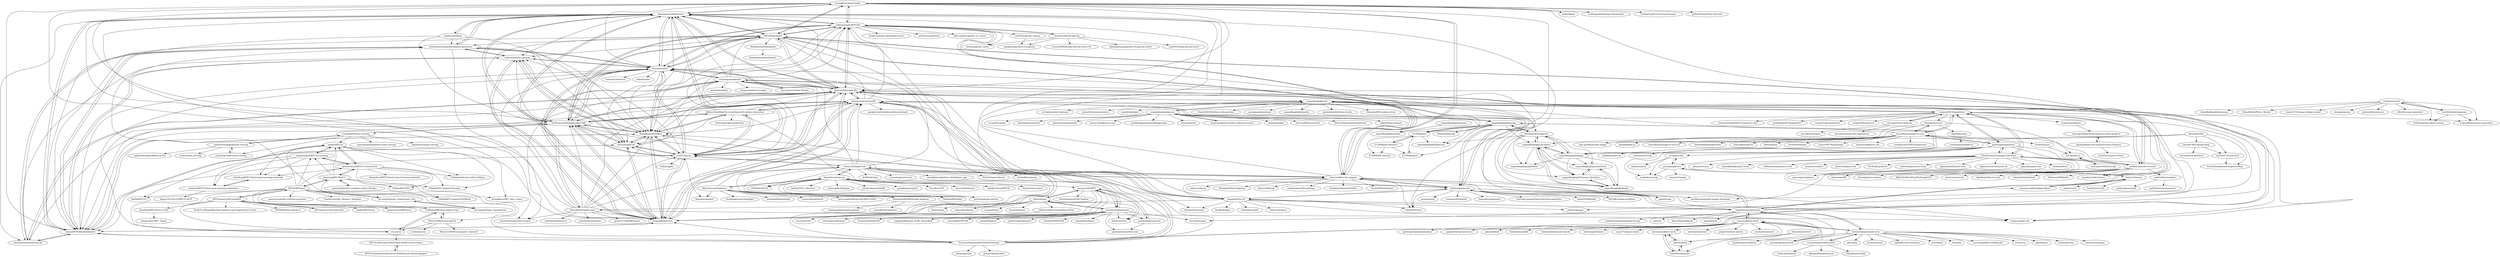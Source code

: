 digraph G {
"YoongiKim/AutoCrawler" -> "Squarespace/datasheets"
"YoongiKim/AutoCrawler" -> "mikeyy/nonoCAPTCHA"
"YoongiKim/AutoCrawler" -> "M4cs/BabySploit"
"YoongiKim/AutoCrawler" -> "hardikvasa/google-images-download" ["e"=1]
"YoongiKim/AutoCrawler" -> "avidLearnerInProgress/pyCAIR"
"YoongiKim/AutoCrawler" -> "Erotemic/ubelt"
"YoongiKim/AutoCrawler" -> "kakao/khaiii" ["e"=1]
"YoongiKim/AutoCrawler" -> "Greenwolf/social_mapper"
"YoongiKim/AutoCrawler" -> "mraza007/videodownloader"
"YoongiKim/AutoCrawler" -> "RameshAditya/asciify"
"YoongiKim/AutoCrawler" -> "sczhengyabin/Image-Downloader" ["e"=1]
"YoongiKim/AutoCrawler" -> "GunhoChoi/PyTorch-FastCampus" ["e"=1]
"YoongiKim/AutoCrawler" -> "thoppe/pixelhouse"
"YoongiKim/AutoCrawler" -> "golbin/TensorFlow-Tutorials" ["e"=1]
"YoongiKim/AutoCrawler" -> "s0md3v/Photon" ["e"=1]
"sepandhaghighi/art" -> "RameshAditya/asciify"
"sepandhaghighi/art" -> "sepandhaghighi/pycm"
"sepandhaghighi/art" -> "peterbrittain/asciimatics" ["e"=1]
"sepandhaghighi/art" -> "sepandhaghighi/pyrgg"
"sepandhaghighi/art" -> "pwaller/pyfiglet" ["e"=1]
"sepandhaghighi/art" -> "uvipen/ASCII-generator"
"sepandhaghighi/art" -> "Noah1001000/clean-code-persian" ["e"=1]
"sepandhaghighi/art" -> "joelibaceta/video-to-ascii"
"sepandhaghighi/art" -> "parsampsh/pashmak"
"sepandhaghighi/art" -> "Moduland/Orangetool"
"sepandhaghighi/art" -> "sepandhaghighi/samila" ["e"=1]
"sepandhaghighi/art" -> "ECSIM/opem"
"sepandhaghighi/art" -> "ghodsizadeh/tehran-stocks" ["e"=1]
"sepandhaghighi/art" -> "Hameds/APIs-made-in-Iran" ["e"=1]
"sepandhaghighi/art" -> "mr-hashemi/mr-hashemi" ["e"=1]
"RameshAditya/asciify" -> "M4cs/BabySploit"
"RameshAditya/asciify" -> "sepandhaghighi/art"
"RameshAditya/asciify" -> "thoppe/pixelhouse"
"RameshAditya/asciify" -> "Erotemic/ubelt"
"RameshAditya/asciify" -> "sdushantha/soundcloud-dl"
"RameshAditya/asciify" -> "Squarespace/datasheets"
"RameshAditya/asciify" -> "avidLearnerInProgress/pyCAIR"
"RameshAditya/asciify" -> "mraza007/videodownloader"
"RameshAditya/asciify" -> "ryu577/pyray"
"RameshAditya/asciify" -> "tvytlx/render-py"
"RameshAditya/asciify" -> "shobrook/rebound"
"RameshAditya/asciify" -> "dizballanze/m00dbot"
"RameshAditya/asciify" -> "mikeyy/nonoCAPTCHA"
"RameshAditya/asciify" -> "sunainapai/makesite"
"RameshAditya/asciify" -> "danmacnish/cartoonify"
"xiabee/BIT-CS" -> "songshangru/BIT-CS-Learning"
"xiabee/BIT-CS" -> "spencerwooo/BITCS-Coursework"
"xiabee/BIT-CS" -> "I-Rinka/BIT-Compile-Principle"
"xiabee/BIT-CS" -> "tulerfeng/BITCS-final-exam-learning-materials"
"xiabee/BIT-CS" -> "zedarbit/BITCS-final-exam-learning-materials-1"
"xiabee/BIT-CS" -> "YoungKlaus/BIT_Auto_Leave"
"xiabee/BIT-CS" -> "I-Rinka/build-cpu-within-20days"
"sepandhaghighi/pycm" -> "sepandhaghighi/art"
"sepandhaghighi/pycm" -> "sepandhaghighi/pyrgg"
"sepandhaghighi/pycm" -> "wcipriano/pretty-print-confusion-matrix"
"sepandhaghighi/pycm" -> "alegonz/baikal" ["e"=1]
"sepandhaghighi/pycm" -> "microsoft/tensorwatch" ["e"=1]
"sepandhaghighi/pycm" -> "DistrictDataLabs/yellowbrick" ["e"=1]
"sepandhaghighi/pycm" -> "iskandr/fancyimpute" ["e"=1]
"sepandhaghighi/pycm" -> "sicara/tf-explain" ["e"=1]
"sepandhaghighi/pycm" -> "lmcinnes/umap" ["e"=1]
"sepandhaghighi/pycm" -> "albu/albumentations" ["e"=1]
"sepandhaghighi/pycm" -> "ECSIM/opem"
"sepandhaghighi/pycm" -> "plasticityai/magnitude" ["e"=1]
"sepandhaghighi/pycm" -> "keras-team/keras-tuner" ["e"=1]
"sepandhaghighi/pycm" -> "sparklingpandas/sparklingpandas" ["e"=1]
"sepandhaghighi/pycm" -> "dnouri/skorch" ["e"=1]
"itdxer/neupy" -> "sevamoo/SOMPY"
"itdxer/neupy" -> "zomux/deepy"
"itdxer/neupy" -> "dnouri/nolearn" ["e"=1]
"itdxer/neupy" -> "JustGlowing/minisom"
"itdxer/neupy" -> "AdrienGuille/GrowingNeuralGas"
"itdxer/neupy" -> "felixriese/susi"
"itdxer/neupy" -> "dmlc/minpy" ["e"=1]
"itdxer/neupy" -> "mila-udem/blocks" ["e"=1]
"M4cs/BabySploit" -> "Erotemic/ubelt"
"M4cs/BabySploit" -> "Greenwolf/social_mapper"
"M4cs/BabySploit" -> "RameshAditya/asciify"
"M4cs/BabySploit" -> "mraza007/videodownloader"
"M4cs/BabySploit" -> "avidLearnerInProgress/pyCAIR"
"M4cs/BabySploit" -> "Squarespace/datasheets"
"M4cs/BabySploit" -> "thoppe/pixelhouse"
"M4cs/BabySploit" -> "DarkSpiritz/DarkSpiritz"
"M4cs/BabySploit" -> "mikeyy/nonoCAPTCHA"
"M4cs/BabySploit" -> "jofpin/trape" ["e"=1]
"M4cs/BabySploit" -> "YoongiKim/AutoCrawler"
"M4cs/BabySploit" -> "cuducos/twitter-cleanup"
"M4cs/BabySploit" -> "YouTubeDownload/YouTubeDownload"
"M4cs/BabySploit" -> "dizballanze/m00dbot"
"M4cs/BabySploit" -> "mileshenrichs/spotify-playlist-generator"
"shobrook/rebound" -> "s0md3v/Photon" ["e"=1]
"shobrook/rebound" -> "hardikvasa/google-images-download" ["e"=1]
"shobrook/rebound" -> "snipsco/snips-nlu" ["e"=1]
"shobrook/rebound" -> "xonsh/xonsh" ["e"=1]
"shobrook/rebound" -> "RameshAditya/asciify"
"shobrook/rebound" -> "danmacnish/cartoonify"
"shobrook/rebound" -> "Greenwolf/social_mapper"
"shobrook/rebound" -> "cosmicpython/book" ["e"=1]
"shobrook/rebound" -> "jofpin/trape" ["e"=1]
"shobrook/rebound" -> "hannob/snallygaster" ["e"=1]
"shobrook/rebound" -> "cosme12/SimpleCoin"
"shobrook/rebound" -> "learning-zone/python-interview-questions" ["e"=1]
"shobrook/rebound" -> "google/gif-for-cli"
"shobrook/rebound" -> "s0md3v/XSStrike" ["e"=1]
"shobrook/rebound" -> "MTrajK/coding-problems" ["e"=1]
"akshaybhatia10/ComputerVision-Projects" -> "anuragreddygv323/computer-vision-projects"
"akshaybhatia10/ComputerVision-Projects" -> "rssr25/Computer-Vision"
"mikeyy/nonoCAPTCHA" -> "avidLearnerInProgress/pyCAIR"
"mikeyy/nonoCAPTCHA" -> "theriley106/outCaptcha"
"mikeyy/nonoCAPTCHA" -> "NoahCardoza/CaptchaHarvester" ["e"=1]
"mikeyy/nonoCAPTCHA" -> "thoppe/pixelhouse"
"mikeyy/nonoCAPTCHA" -> "Squarespace/datasheets"
"mikeyy/nonoCAPTCHA" -> "M4cs/BabySploit"
"mikeyy/nonoCAPTCHA" -> "ecthros/uncaptcha2" ["e"=1]
"mikeyy/nonoCAPTCHA" -> "Erotemic/ubelt"
"mikeyy/nonoCAPTCHA" -> "lorien/captcha_solver" ["e"=1]
"mikeyy/nonoCAPTCHA" -> "YoongiKim/AutoCrawler"
"mikeyy/nonoCAPTCHA" -> "teal33t/captcha_bypass"
"mikeyy/nonoCAPTCHA" -> "Greenwolf/social_mapper"
"mikeyy/nonoCAPTCHA" -> "RameshAditya/asciify"
"mikeyy/nonoCAPTCHA" -> "dizballanze/m00dbot"
"mikeyy/nonoCAPTCHA" -> "ohyicong/recaptcha_v2_solver"
"joelibaceta/video-to-ascii" -> "uvipen/ASCII-generator"
"joelibaceta/video-to-ascii" -> "ryan4yin/video2chars"
"joelibaceta/video-to-ascii" -> "sepandhaghighi/art"
"joelibaceta/video-to-ascii" -> "TheZoraiz/ascii-image-converter"
"joelibaceta/video-to-ascii" -> "sdushantha/sherlock" ["e"=1]
"joelibaceta/video-to-ascii" -> "qxf2/wtfiswronghere"
"joelibaceta/video-to-ascii" -> "Mckinsey666/bullet" ["e"=1]
"joelibaceta/video-to-ascii" -> "IonicaBizau/image-to-ascii"
"joelibaceta/video-to-ascii" -> "qeesung/asciiplayer"
"joelibaceta/video-to-ascii" -> "dylanaraps/fff" ["e"=1]
"joelibaceta/video-to-ascii" -> "santinic/pampy" ["e"=1]
"joelibaceta/video-to-ascii" -> "idevelop/ascii-camera" ["e"=1]
"joelibaceta/video-to-ascii" -> "MikeTheWatchGuy/PySimpleGUI" ["e"=1]
"joelibaceta/video-to-ascii" -> "derricw/asciisciit"
"joelibaceta/video-to-ascii" -> "AkaiRep/video-to-ascii"
"o1egl/govatar" -> "aofei/cameron"
"o1egl/govatar" -> "pravj/geopattern"
"o1egl/govatar" -> "noelyahan/mergi"
"BIT-thesis/LaTeX-template" -> "BIT-thesis/LaTeX-materials"
"BIT-thesis/LaTeX-template" -> "qiuzhu/BITthesis"
"BIT-thesis/LaTeX-template" -> "jiandahao/BIT-thesis-LaTex"
"BIT-thesis/LaTeX-template" -> "BITNP/BIThesis"
"BIT-thesis/LaTeX-template" -> "coffeehat/BIT-srun-login-script"
"BIT-thesis/LaTeX-template" -> "vouv/srun"
"BIT-thesis/LaTeX-template" -> "spencerwooo/BIThesis"
"BIT-thesis/LaTeX-template" -> "Dr-Kevin-Zhang/Big-Data-Analysis-and-Application-Course"
"BIT-thesis/LaTeX-template" -> "BITDM/bitdm.github.io"
"uvipen/ASCII-generator" -> "joelibaceta/video-to-ascii"
"uvipen/ASCII-generator" -> "micodeyt/ascii-webcam"
"uvipen/ASCII-generator" -> "qeesung/image2ascii"
"uvipen/ASCII-generator" -> "IonicaBizau/image-to-ascii"
"uvipen/ASCII-generator" -> "RameshAditya/asciify"
"uvipen/ASCII-generator" -> "uvipen/SSD-pytorch"
"uvipen/ASCII-generator" -> "sepandhaghighi/art"
"uvipen/ASCII-generator" -> "uvipen/Photomosaic-generator"
"uvipen/ASCII-generator" -> "hermanTenuki/ASCII-Generator.site"
"uvipen/ASCII-generator" -> "uvipen/QuickDraw"
"uvipen/ASCII-generator" -> "prabhakar267/image2text"
"uvipen/ASCII-generator" -> "ryan4yin/video2chars"
"uvipen/ASCII-generator" -> "uvipen/Lego-generator"
"uvipen/ASCII-generator" -> "khrome/ascii-art"
"uvipen/ASCII-generator" -> "TheZoraiz/ascii-image-converter"
"IonicaBizau/image-to-ascii" -> "khrome/ascii-art"
"IonicaBizau/image-to-ascii" -> "EnotionZ/jscii"
"IonicaBizau/image-to-ascii" -> "IonicaBizau/image-to-ascii-cli"
"IonicaBizau/image-to-ascii" -> "uvipen/ASCII-generator"
"IonicaBizau/image-to-ascii" -> "ajay-gandhi/asciify-image"
"IonicaBizau/image-to-ascii" -> "dominikwilkowski/cfonts" ["e"=1]
"IonicaBizau/image-to-ascii" -> "qeesung/image2ascii"
"IonicaBizau/image-to-ascii" -> "IonicaBizau/gif-cli"
"IonicaBizau/image-to-ascii" -> "hit9/img2txt" ["e"=1]
"IonicaBizau/image-to-ascii" -> "OsciiArt/DeepAA" ["e"=1]
"IonicaBizau/image-to-ascii" -> "patorjk/figlet.js" ["e"=1]
"IonicaBizau/image-to-ascii" -> "xinyu198736/js2image" ["e"=1]
"IonicaBizau/image-to-ascii" -> "jontonsoup4/ascii_art" ["e"=1]
"IonicaBizau/image-to-ascii" -> "sepandhaghighi/art"
"IonicaBizau/image-to-ascii" -> "vietnguyen91/ASCII-generator" ["e"=1]
"khrome/ascii-art" -> "mir3z/aalib.js"
"khrome/ascii-art" -> "patorjk/figlet.js" ["e"=1]
"khrome/ascii-art" -> "IonicaBizau/image-to-ascii"
"khrome/ascii-art" -> "Marak/asciimo"
"khrome/ascii-art" -> "ajay-gandhi/asciify-image"
"google/gif-for-cli" -> "haskellcamargo/sclack"
"google/gif-for-cli" -> "shobrook/rebound"
"google/gif-for-cli" -> "danmacnish/cartoonify"
"google/gif-for-cli" -> "RameshAditya/asciify"
"google/gif-for-cli" -> "Squarespace/datasheets"
"google/gif-for-cli" -> "senorprogrammer/wtf" ["e"=1]
"google/gif-for-cli" -> "vibora-io/vibora" ["e"=1]
"google/gif-for-cli" -> "Erotemic/ubelt"
"google/gif-for-cli" -> "nbedos/termtosvg" ["e"=1]
"google/gif-for-cli" -> "Netflix/pollyjs" ["e"=1]
"google/gif-for-cli" -> "Greenwolf/social_mapper"
"google/gif-for-cli" -> "santinic/pampy" ["e"=1]
"google/gif-for-cli" -> "BasioMeusPuga/Lector"
"google/gif-for-cli" -> "atlanhq/camelot" ["e"=1]
"google/gif-for-cli" -> "s0md3v/Photon" ["e"=1]
"erroneousboat/slack-term" -> "haskellcamargo/sclack"
"erroneousboat/slack-term" -> "wee-slack/wee-slack"
"erroneousboat/slack-term" -> "evanyeung/terminal-slack"
"erroneousboat/slack-term" -> "senorprogrammer/wtf" ["e"=1]
"erroneousboat/slack-term" -> "rgburke/grv" ["e"=1]
"erroneousboat/slack-term" -> "jwilm/alacritty" ["e"=1]
"erroneousboat/slack-term" -> "tomnomnom/gron" ["e"=1]
"erroneousboat/slack-term" -> "akavel/up" ["e"=1]
"erroneousboat/slack-term" -> "asciimoo/wuzz" ["e"=1]
"erroneousboat/slack-term" -> "cknadler/vim-anywhere" ["e"=1]
"erroneousboat/slack-term" -> "koekeishiya/chunkwm" ["e"=1]
"erroneousboat/slack-term" -> "wtfutil/wtf" ["e"=1]
"erroneousboat/slack-term" -> "w0rp/ale" ["e"=1]
"erroneousboat/slack-term" -> "enocom/gopher-reading-list" ["e"=1]
"erroneousboat/slack-term" -> "rivo/tview" ["e"=1]
"rianhunter/dbxfs" -> "Squarespace/datasheets"
"rianhunter/dbxfs" -> "mraza007/videodownloader"
"rianhunter/dbxfs" -> "dizballanze/m00dbot"
"rianhunter/dbxfs" -> "avidLearnerInProgress/pyCAIR"
"rianhunter/dbxfs" -> "mileshenrichs/spotify-playlist-generator"
"Greenwolf/social_mapper" -> "jofpin/trape" ["e"=1]
"Greenwolf/social_mapper" -> "M4cs/BabySploit"
"Greenwolf/social_mapper" -> "s0md3v/Photon" ["e"=1]
"Greenwolf/social_mapper" -> "iojw/socialscan" ["e"=1]
"Greenwolf/social_mapper" -> "ThoughtfulDev/EagleEye" ["e"=1]
"Greenwolf/social_mapper" -> "khast3x/h8mail" ["e"=1]
"Greenwolf/social_mapper" -> "mikeyy/nonoCAPTCHA"
"Greenwolf/social_mapper" -> "dizballanze/m00dbot"
"Greenwolf/social_mapper" -> "sundowndev/PhoneInfoga" ["e"=1]
"Greenwolf/social_mapper" -> "snipsco/snips-nlu" ["e"=1]
"Greenwolf/social_mapper" -> "shobrook/rebound"
"Greenwolf/social_mapper" -> "Squarespace/datasheets"
"Greenwolf/social_mapper" -> "thewhiteh4t/pwnedOrNot" ["e"=1]
"Greenwolf/social_mapper" -> "Ekultek/WhatBreach" ["e"=1]
"Greenwolf/social_mapper" -> "YoongiKim/AutoCrawler"
"PetengDedet/WhatsApp-Analyzer" -> "mowolf/ChatAnalyzer"
"PetengDedet/WhatsApp-Analyzer" -> "empicano/whatsapp-analyzer"
"Erotemic/ubelt" -> "Erotemic/xdoctest"
"Erotemic/ubelt" -> "Squarespace/datasheets"
"Erotemic/ubelt" -> "M4cs/BabySploit"
"Erotemic/ubelt" -> "mileshenrichs/spotify-playlist-generator"
"Erotemic/ubelt" -> "cuducos/twitter-cleanup"
"Erotemic/ubelt" -> "avidLearnerInProgress/pyCAIR"
"Erotemic/ubelt" -> "mraza007/videodownloader"
"Erotemic/ubelt" -> "thoppe/pixelhouse"
"Erotemic/ubelt" -> "RameshAditya/asciify"
"Erotemic/ubelt" -> "dizballanze/m00dbot"
"Erotemic/ubelt" -> "tvytlx/render-py"
"Erotemic/ubelt" -> "mikeyy/nonoCAPTCHA"
"Erotemic/ubelt" -> "linkedin/shiv" ["e"=1]
"Erotemic/ubelt" -> "ryu577/pyray"
"Erotemic/ubelt" -> "sunainapai/makesite"
"TheZoraiz/ascii-image-converter" -> "qeesung/image2ascii"
"TheZoraiz/ascii-image-converter" -> "ayamir/nvimdots" ["e"=1]
"TheZoraiz/ascii-image-converter" -> "joelibaceta/video-to-ascii"
"TheZoraiz/ascii-image-converter" -> "goolord/alpha-nvim" ["e"=1]
"TheZoraiz/ascii-image-converter" -> "Dr-Noob/cpufetch" ["e"=1]
"TheZoraiz/ascii-image-converter" -> "andweeb/presence.nvim" ["e"=1]
"TheZoraiz/ascii-image-converter" -> "ryan4yin/video2chars"
"TheZoraiz/ascii-image-converter" -> "uvipen/ASCII-generator"
"TheZoraiz/ascii-image-converter" -> "glepnir/dashboard-nvim" ["e"=1]
"TheZoraiz/ascii-image-converter" -> "glepnir/nvim-lua-guide-zh" ["e"=1]
"TheZoraiz/ascii-image-converter" -> "gbprod/yanky.nvim" ["e"=1]
"TheZoraiz/ascii-image-converter" -> "o2sh/onefetch" ["e"=1]
"TheZoraiz/ascii-image-converter" -> "zblurx/certsync" ["e"=1]
"TheZoraiz/ascii-image-converter" -> "ahmedkhalf/project.nvim" ["e"=1]
"TheZoraiz/ascii-image-converter" -> "williamboman/mason.nvim" ["e"=1]
"YouTubeDownload/YouTubeDownload" -> "mraza007/videodownloader"
"YouTubeDownload/YouTubeDownload" -> "get-pytube/pytube3"
"YouTubeDownload/YouTubeDownload" -> "nficano/pytube" ["e"=1]
"YouTubeDownload/YouTubeDownload" -> "M4cs/BabySploit"
"YouTubeDownload/YouTubeDownload" -> "dizballanze/m00dbot"
"YouTubeDownload/YouTubeDownload" -> "mileshenrichs/spotify-playlist-generator"
"YouTubeDownload/YouTubeDownload" -> "Erotemic/ubelt"
"YouTubeDownload/YouTubeDownload" -> "tvytlx/render-py"
"YouTubeDownload/YouTubeDownload" -> "RameshAditya/asciify"
"YouTubeDownload/YouTubeDownload" -> "Squarespace/datasheets"
"YouTubeDownload/YouTubeDownload" -> "thoppe/pixelhouse"
"YouTubeDownload/YouTubeDownload" -> "avidLearnerInProgress/pyCAIR"
"cuducos/twitter-cleanup" -> "mraza007/videodownloader"
"cuducos/twitter-cleanup" -> "dizballanze/m00dbot"
"cuducos/twitter-cleanup" -> "thoppe/pixelhouse"
"cuducos/twitter-cleanup" -> "mileshenrichs/spotify-playlist-generator"
"cuducos/twitter-cleanup" -> "tvytlx/render-py"
"cuducos/twitter-cleanup" -> "Erotemic/ubelt"
"ryu577/pyray" -> "tvytlx/render-py"
"ryu577/pyray" -> "thoppe/pixelhouse"
"ryu577/pyray" -> "avidLearnerInProgress/pyCAIR"
"ryu577/pyray" -> "dizballanze/m00dbot"
"ryu577/pyray" -> "Squarespace/datasheets"
"ryu577/pyray" -> "mraza007/videodownloader"
"ryu577/pyray" -> "danmacnish/cartoonify"
"ryu577/pyray" -> "cosme12/SimpleCoin"
"ryu577/pyray" -> "RameshAditya/asciify"
"ryu577/pyray" -> "Erotemic/ubelt"
"ryu577/pyray" -> "Zulko/vapory" ["e"=1]
"ryu577/pyray" -> "dantaki/vapeplot" ["e"=1]
"ryu577/pyray" -> "mikeyy/nonoCAPTCHA"
"ryu577/pyray" -> "cuducos/twitter-cleanup"
"ryu577/pyray" -> "Aditya-Khadilkar/Face-tracking-with-Anime-characters"
"dimiro1/banner" -> "hackebrot/turtle"
"dimiro1/banner" -> "pravj/geopattern"
"dimiro1/banner" -> "common-nighthawk/go-figure"
"dimiro1/banner" -> "ozgio/strutil" ["e"=1]
"teal33t/captcha_bypass" -> "ozankaraali/yolov3-recaptcha"
"evanyeung/terminal-slack" -> "erroneousboat/slack-term"
"evanyeung/terminal-slack" -> "TidalLabs/Slacker"
"evanyeung/terminal-slack" -> "bkanber/Slackadaisical"
"evanyeung/terminal-slack" -> "fabiofalci/sconsify" ["e"=1]
"evanyeung/terminal-slack" -> "wee-slack/wee-slack"
"DiegoVicen/som-tsp" -> "cosme12/SimpleCoin"
"DiegoVicen/som-tsp" -> "Ekultek/WhatWaf" ["e"=1]
"DiegoVicen/som-tsp" -> "dmishin/tsp-solver" ["e"=1]
"DiegoVicen/som-tsp" -> "kellenf/TSP_collection" ["e"=1]
"DiegoVicen/som-tsp" -> "NVIDIA/vid2vid" ["e"=1]
"DiegoVicen/som-tsp" -> "sevamoo/SOMPY"
"DiegoVicen/som-tsp" -> "prettier/plugin-python"
"DiegoVicen/som-tsp" -> "JustGlowing/minisom"
"DiegoVicen/som-tsp" -> "MasterScrat/Chatistics"
"DiegoVicen/som-tsp" -> "alexmojaki/birdseye" ["e"=1]
"DiegoVicen/som-tsp" -> "juhakivekas/multidiff" ["e"=1]
"DiegoVicen/som-tsp" -> "graphhopper/jsprit" ["e"=1]
"DiegoVicen/som-tsp" -> "YisuZhou/TSP" ["e"=1]
"DiegoVicen/som-tsp" -> "myusuf3/delorean" ["e"=1]
"DiegoVicen/som-tsp" -> "OptMLGroup/VRP-RL" ["e"=1]
"jiweixing/BIT-MiniCC" -> "jiweixing/build-a-compiler-within-30-days"
"jiweixing/BIT-MiniCC" -> "spencerwooo/BITCS-Coursework"
"jiweixing/BIT-MiniCC" -> "bit-mips/bitmips_experiments_doc"
"jiweixing/BIT-MiniCC" -> "xiabee/BIT-CS"
"jiweixing/BIT-MiniCC" -> "BITNP/BIThesis"
"jiweixing/BIT-MiniCC" -> "songshangru/BIT-CS-Learning"
"jiweixing/BIT-MiniCC" -> "I-Rinka/BIT-Compile-Principle"
"jiweixing/BIT-MiniCC" -> "I-Rinka/BIT-OSD"
"jiweixing/build-a-compiler-within-30-days" -> "jiweixing/BIT-MiniCC"
"wee-slack/wee-slack" -> "weechat/weechat" ["e"=1]
"wee-slack/wee-slack" -> "erroneousboat/slack-term"
"wee-slack/wee-slack" -> "poljar/weechat-matrix" ["e"=1]
"wee-slack/wee-slack" -> "neomutt/neomutt" ["e"=1]
"wee-slack/wee-slack" -> "haskellcamargo/sclack"
"wee-slack/wee-slack" -> "glowing-bear/glowing-bear" ["e"=1]
"wee-slack/wee-slack" -> "insomniacslk/irc-slack"
"wee-slack/wee-slack" -> "koekeishiya/chunkwm" ["e"=1]
"wee-slack/wee-slack" -> "poljar/weechat-matrix-rs" ["e"=1]
"wee-slack/wee-slack" -> "adsr/irslackd"
"wee-slack/wee-slack" -> "pimutils/khal" ["e"=1]
"wee-slack/wee-slack" -> "koekeishiya/skhd" ["e"=1]
"wee-slack/wee-slack" -> "GermainZ/weechat-vimode" ["e"=1]
"wee-slack/wee-slack" -> "thestinger/termite" ["e"=1]
"wee-slack/wee-slack" -> "yuya373/emacs-slack" ["e"=1]
"qeesung/image2ascii" -> "qeesung/asciiplayer"
"qeesung/image2ascii" -> "noelyahan/mergi"
"qeesung/image2ascii" -> "o1egl/govatar"
"qeesung/image2ascii" -> "uvipen/ASCII-generator"
"qeesung/image2ascii" -> "common-nighthawk/go-figure"
"qeesung/image2ascii" -> "muesli/smartcrop" ["e"=1]
"qeesung/image2ascii" -> "TheZoraiz/ascii-image-converter"
"qeesung/image2ascii" -> "eliukblau/pixterm" ["e"=1]
"qeesung/image2ascii" -> "pravj/geopattern"
"qeesung/image2ascii" -> "IonicaBizau/image-to-ascii"
"sunainapai/makesite" -> "BasioMeusPuga/Lector"
"sunainapai/makesite" -> "snipsco/snips-nlu" ["e"=1]
"sunainapai/makesite" -> "RameshAditya/asciify"
"sunainapai/makesite" -> "Erotemic/ubelt"
"sunainapai/makesite" -> "kennethreitz/twitter-scraper" ["e"=1]
"sunainapai/makesite" -> "thoppe/pixelhouse"
"sunainapai/makesite" -> "Squarespace/datasheets"
"sunainapai/makesite" -> "getnikola/nikola" ["e"=1]
"sunainapai/makesite" -> "bisguzar/twitter-scraper" ["e"=1]
"sunainapai/makesite" -> "mm-mansour/Fast-Pandas" ["e"=1]
"sunainapai/makesite" -> "M4cs/BabySploit"
"sunainapai/makesite" -> "haskellcamargo/sclack"
"sunainapai/makesite" -> "ryu577/pyray"
"sunainapai/makesite" -> "dizballanze/m00dbot"
"sunainapai/makesite" -> "mikeyy/nonoCAPTCHA"
"haskellcamargo/sclack" -> "erroneousboat/slack-term"
"haskellcamargo/sclack" -> "wee-slack/wee-slack"
"haskellcamargo/sclack" -> "google/gif-for-cli"
"haskellcamargo/sclack" -> "klauscfhq/taskbook" ["e"=1]
"haskellcamargo/sclack" -> "sunainapai/makesite"
"haskellcamargo/sclack" -> "shobrook/rebound"
"haskellcamargo/sclack" -> "quack/quack" ["e"=1]
"haskellcamargo/sclack" -> "danmacnish/cartoonify"
"haskellcamargo/sclack" -> "Squarespace/datasheets"
"haskellcamargo/sclack" -> "Greenwolf/social_mapper"
"haskellcamargo/sclack" -> "haskellcamargo/gemidao-do-zap" ["e"=1]
"haskellcamargo/sclack" -> "RameshAditya/asciify"
"haskellcamargo/sclack" -> "senorprogrammer/wtf" ["e"=1]
"haskellcamargo/sclack" -> "yue/wey" ["e"=1]
"haskellcamargo/sclack" -> "Erotemic/ubelt"
"pravj/geopattern" -> "noelyahan/mergi"
"pravj/geopattern" -> "dimiro1/banner"
"pravj/geopattern" -> "esimov/triangle" ["e"=1]
"pravj/geopattern" -> "o1egl/govatar"
"wcipriano/pretty-print-confusion-matrix" -> "sepandhaghighi/pycm"
"coffeehat/BIT-srun-login-script" -> "Mmx233/BitSrunLoginGo"
"coffeehat/BIT-srun-login-script" -> "vouv/srun"
"cosme12/SimpleCoin" -> "Ekultek/WhatWaf" ["e"=1]
"cosme12/SimpleCoin" -> "DiegoVicen/som-tsp"
"cosme12/SimpleCoin" -> "ryu577/pyray"
"cosme12/SimpleCoin" -> "dvf/blockchain" ["e"=1]
"cosme12/SimpleCoin" -> "Greenwolf/social_mapper"
"cosme12/SimpleCoin" -> "shobrook/rebound"
"cosme12/SimpleCoin" -> "M4cs/BabySploit"
"cosme12/SimpleCoin" -> "NVIDIA/vid2vid" ["e"=1]
"cosme12/SimpleCoin" -> "conradoqg/naivecoin" ["e"=1]
"cosme12/SimpleCoin" -> "satwikkansal/python_blockchain_app" ["e"=1]
"cosme12/SimpleCoin" -> "danmacnish/cartoonify"
"cosme12/SimpleCoin" -> "prettier/plugin-python"
"cosme12/SimpleCoin" -> "DutchGraa/crackcoin" ["e"=1]
"cosme12/SimpleCoin" -> "richardkiss/pycoin" ["e"=1]
"cosme12/SimpleCoin" -> "sunainapai/makesite"
"mraza007/videodownloader" -> "YouTubeDownload/YouTubeDownload"
"mraza007/videodownloader" -> "cuducos/twitter-cleanup"
"mraza007/videodownloader" -> "thoppe/pixelhouse"
"mraza007/videodownloader" -> "dizballanze/m00dbot"
"mraza007/videodownloader" -> "sdushantha/soundcloud-dl"
"mraza007/videodownloader" -> "Squarespace/datasheets"
"mraza007/videodownloader" -> "tvytlx/render-py"
"mraza007/videodownloader" -> "mileshenrichs/spotify-playlist-generator"
"spencerwooo/BITCS-Coursework" -> "xiabee/BIT-CS"
"spencerwooo/BITCS-Coursework" -> "songshangru/BIT-CS-Learning"
"spencerwooo/BITCS-Coursework" -> "Sharpiless/BITCS-final-exam-learning-materials"
"spencerwooo/BITCS-Coursework" -> "tulerfeng/BITCS-final-exam-learning-materials"
"spencerwooo/BITCS-Coursework" -> "I-Rinka/BIT-OSD"
"spencerwooo/BITCS-Coursework" -> "I-Rinka/BIT-Compile-Principle"
"spencerwooo/BITCS-Coursework" -> "jiweixing/BIT-MiniCC"
"spencerwooo/BITCS-Coursework" -> "I-Rinka/build-cpu-within-20days"
"spencerwooo/BITCS-Coursework" -> "I-Rinka/BIT-ComputerNetWork"
"Aditya-Khadilkar/Face-tracking-with-Anime-characters" -> "dizballanze/m00dbot"
"Aditya-Khadilkar/Face-tracking-with-Anime-characters" -> "avidLearnerInProgress/pyCAIR"
"Aditya-Khadilkar/Face-tracking-with-Anime-characters" -> "thoppe/pixelhouse"
"Aditya-Khadilkar/Face-tracking-with-Anime-characters" -> "tvytlx/render-py"
"Aditya-Khadilkar/Face-tracking-with-Anime-characters" -> "ryu577/pyray"
"Aditya-Khadilkar/Face-tracking-with-Anime-characters" -> "RameshAditya/asciify"
"Aditya-Khadilkar/Face-tracking-with-Anime-characters" -> "thewaifuproject/waifuchat"
"Aditya-Khadilkar/Face-tracking-with-Anime-characters" -> "danmacnish/cartoonify"
"Aditya-Khadilkar/Face-tracking-with-Anime-characters" -> "mikeyy/nonoCAPTCHA"
"Mmx233/BitSrunLoginGo" -> "coffeehat/BIT-srun-login-script"
"Mmx233/BitSrunLoginGo" -> "Mmx233/BitSrunLoginGo_Openwrt"
"Mmx233/BitSrunLoginGo" -> "vouv/srun"
"Mmx233/BitSrunLoginGo" -> "zu1k/sdusrun"
"songshangru/BIT-CS-Learning" -> "xiabee/BIT-CS"
"songshangru/BIT-CS-Learning" -> "spencerwooo/BITCS-Coursework"
"songshangru/BIT-CS-Learning" -> "zedarbit/BITCS-final-exam-learning-materials-1"
"songshangru/BIT-CS-Learning" -> "tulerfeng/BITCS-final-exam-learning-materials"
"songshangru/BIT-CS-Learning" -> "flwfdd/BIT101"
"BasioMeusPuga/Lector" -> "sunainapai/makesite"
"BasioMeusPuga/Lector" -> "babluboy/bookworm" ["e"=1]
"BasioMeusPuga/Lector" -> "johnfactotum/foliate" ["e"=1]
"BasioMeusPuga/Lector" -> "snipsco/snips-nlu" ["e"=1]
"BasioMeusPuga/Lector" -> "Squarespace/datasheets"
"BasioMeusPuga/Lector" -> "M4cs/BabySploit"
"BasioMeusPuga/Lector" -> "ryu577/pyray"
"BasioMeusPuga/Lector" -> "thoppe/pixelhouse"
"BasioMeusPuga/Lector" -> "kennethreitz/twitter-scraper" ["e"=1]
"BasioMeusPuga/Lector" -> "geek1011/BookBrowser" ["e"=1]
"BasioMeusPuga/Lector" -> "avidLearnerInProgress/pyCAIR"
"BasioMeusPuga/Lector" -> "Erotemic/ubelt"
"BasioMeusPuga/Lector" -> "RameshAditya/asciify"
"BasioMeusPuga/Lector" -> "dizballanze/m00dbot"
"BasioMeusPuga/Lector" -> "danmacnish/cartoonify"
"JustGlowing/minisom" -> "sevamoo/SOMPY"
"JustGlowing/minisom" -> "alexarnimueller/som"
"JustGlowing/minisom" -> "fcomitani/SimpSOM"
"JustGlowing/minisom" -> "peterwittek/somoclu"
"JustGlowing/minisom" -> "felixriese/susi"
"JustGlowing/minisom" -> "ratschlab/SOM-VAE" ["e"=1]
"JustGlowing/minisom" -> "itdxer/neupy"
"JustGlowing/minisom" -> "cgorman/tensorflow-som"
"JustGlowing/minisom" -> "lmcinnes/umap" ["e"=1]
"JustGlowing/minisom" -> "spiglerg/Kohonen_SOM_Tensorflow"
"JustGlowing/minisom" -> "yzhao062/pyod" ["e"=1]
"JustGlowing/minisom" -> "jakobrunge/tigramite" ["e"=1]
"JustGlowing/minisom" -> "FlorentF9/DESOM"
"JustGlowing/minisom" -> "DiegoVicen/som-tsp"
"JustGlowing/minisom" -> "johannfaouzi/pyts" ["e"=1]
"danmacnish/cartoonify" -> "avidLearnerInProgress/pyCAIR"
"danmacnish/cartoonify" -> "thoppe/pixelhouse"
"danmacnish/cartoonify" -> "ryu577/pyray"
"danmacnish/cartoonify" -> "RameshAditya/asciify"
"danmacnish/cartoonify" -> "mikeyy/nonoCAPTCHA"
"danmacnish/cartoonify" -> "dizballanze/m00dbot"
"danmacnish/cartoonify" -> "shobrook/rebound"
"danmacnish/cartoonify" -> "googlecreativelab/quickdraw-dataset" ["e"=1]
"danmacnish/cartoonify" -> "mraza007/videodownloader"
"danmacnish/cartoonify" -> "Squarespace/datasheets"
"danmacnish/cartoonify" -> "nbedos/termtosvg" ["e"=1]
"danmacnish/cartoonify" -> "Greenwolf/social_mapper"
"danmacnish/cartoonify" -> "google/gif-for-cli"
"danmacnish/cartoonify" -> "snipsco/snips-nlu" ["e"=1]
"danmacnish/cartoonify" -> "Aditya-Khadilkar/Face-tracking-with-Anime-characters"
"vivianhylee/seam-carving" -> "andrewdcampbell/seam-carving"
"vivianhylee/seam-carving" -> "axu2/improved-seam-carving"
"vivianhylee/seam-carving" -> "sameeptandon/python-seam-carving"
"vivianhylee/seam-carving" -> "danasilver/seam-carving"
"vivianhylee/seam-carving" -> "avidLearnerInProgress/pyCAIR"
"vivianhylee/seam-carving" -> "xiabee/BIT-CS"
"codebox/mosaic" -> "dvdtho/python-photo-mosaic"
"codebox/mosaic" -> "worldveil/photomosaic"
"codebox/mosaic" -> "danielballan/photomosaic"
"codebox/mosaic" -> "Datadolittle/Photo_Mosaic"
"codebox/mosaic" -> "hanzhi713/image-collage-maker"
"codebox/mosaic" -> "atongen/gosaic"
"codebox/mosaic" -> "uvipen/Photomosaic-generator"
"codebox/mosaic" -> "john2x/photomosaic"
"codebox/mosaic" -> "eflorit/mosaic-generator"
"ECSIM/pem-dataset1" -> "ECSIM/opem"
"ECSIM/pem-dataset1" -> "ECSIM/gopem"
"ECSIM/pem-dataset1" -> "ECSIM/dbfc-dataset"
"zedarbit/BITCS-final-exam-learning-materials-1" -> "bingo123122121/BITCS-2019"
"zedarbit/BITCS-final-exam-learning-materials-1" -> "tulerfeng/BITCS-final-exam-learning-materials"
"worldveil/photomosaic" -> "dvdtho/python-photo-mosaic"
"worldveil/photomosaic" -> "codebox/mosaic"
"worldveil/photomosaic" -> "uvipen/Photomosaic-generator"
"AdrienGuille/GrowingNeuralGas" -> "ansrivas/GNG"
"uvipen/QuickDraw" -> "anuragreddygv323/computer-vision-projects"
"Moduland/Orangetool" -> "sepandhaghighi/csv2latex"
"Moduland/Orangetool" -> "sepandhaghighi/qpage"
"Moduland/Orangetool" -> "sepandhaghighi/Energy-Calculator"
"Moduland/Orangetool" -> "sepandhaghighi/findip"
"Moduland/Orangetool" -> "sepandhaghighi/pyshutdown"
"Moduland/Orangetool" -> "sepandhaghighi/pyrgg"
"Moduland/Orangetool" -> "sepandhaghighi/gitfollow"
"Moduland/Orangetool" -> "sepandhaghighi/lightsout"
"korolr/dotfiles" -> "korolr/CMS-Django-blog"
"korolr/dotfiles" -> "sepandhaghighi/qpage"
"korolr/dotfiles" -> "korolr/imageboard-engine-nodejs"
"korolr/dotfiles" -> "sepandhaghighi/csv2latex"
"korolr/dotfiles" -> "korolr/GUI-form-brut"
"sevamoo/SOMPY" -> "JustGlowing/minisom"
"sevamoo/SOMPY" -> "peterwittek/somoclu"
"sevamoo/SOMPY" -> "felixriese/susi"
"sevamoo/SOMPY" -> "fcomitani/SimpSOM"
"sevamoo/SOMPY" -> "itdxer/neupy"
"sevamoo/SOMPY" -> "ilarinieminen/SOM-Toolbox"
"sevamoo/SOMPY" -> "spiglerg/Kohonen_SOM_Tensorflow"
"sevamoo/SOMPY" -> "alexarnimueller/som"
"theriley106/outCaptcha" -> "Cosmo3904/Recaptcha-Harvester-V2" ["e"=1]
"theriley106/outCaptcha" -> "mikeyy/nonoCAPTCHA"
"theriley106/outCaptcha" -> "danielgatis/puppeteer-recaptcha-solver" ["e"=1]
"theriley106/outCaptcha" -> "ryan9918/captcha-harvester" ["e"=1]
"theriley106/outCaptcha" -> "ozankaraali/yolov3-recaptcha"
"theriley106/outCaptcha" -> "lorien/captcha_solver" ["e"=1]
"bit-mips/bitmips_experiments" -> "bit-mips/bitmips_experiments_doc"
"bit-mips/bitmips_experiments_doc" -> "bit-mips/bitmips_experiments"
"axu2/improved-seam-carving" -> "andrewdcampbell/seam-carving"
"qxf2/wtfiswronghere" -> "qxf2/selenium-beginners"
"qxf2/wtfiswronghere" -> "qxf2/makemework"
"MasterScrat/Chatistics" -> "mar-muel/artificial-self-AMLD-2020"
"MasterScrat/Chatistics" -> "facebookresearch/py2bpf"
"MasterScrat/Chatistics" -> "prettier/plugin-python"
"MasterScrat/Chatistics" -> "DiegoVicen/som-tsp"
"MasterScrat/Chatistics" -> "cosme12/SimpleCoin"
"MasterScrat/Chatistics" -> "henripal/labnotebook" ["e"=1]
"MasterScrat/Chatistics" -> "dantaki/vapeplot" ["e"=1]
"MasterScrat/Chatistics" -> "PetengDedet/WhatsApp-Analyzer"
"MasterScrat/Chatistics" -> "lucasrodes/whatstk"
"MasterScrat/Chatistics" -> "Ekultek/WhatWaf" ["e"=1]
"DarkSpiritz/DarkSpiritz" -> "DarkSpiritz/DarkSpiritz3"
"BITNP/BIThesis" -> "jiweixing/BIT-MiniCC"
"BITNP/BIThesis" -> "spencerwooo/BITCS-Coursework"
"BITNP/BIThesis" -> "songshangru/BIT-CS-Learning"
"BITNP/BIThesis" -> "xiabee/BIT-CS"
"BITNP/BIThesis" -> "BIT-thesis/LaTeX-template"
"BITNP/BIThesis" -> "vouv/srun"
"BITNP/BIThesis" -> "spencerwooo/bit-webvpn-converter"
"BITNP/BIThesis" -> "bit-mips/bitmips_experiments"
"BITNP/BIThesis" -> "coffeehat/BIT-srun-login-script"
"BITNP/BIThesis" -> "bit-mips/bitmips_experiments_doc"
"BITNP/BIThesis" -> "YoungKlaus/BIT_Auto_Leave"
"BITNP/BIThesis" -> "flwfdd/BIT101"
"BITNP/BIThesis" -> "Mmx233/BitSrunLoginGo"
"BITNP/BIThesis" -> "I-Rinka/BIT-ComputerNetWork"
"BITNP/BIThesis" -> "CharlieLeee/My_Beamer_Template"
"BITCS-Information-Retrieval-2020/Course-Project" -> "BITCS-Information-Retrieval-2020/search-rattailcollagen1"
"vouv/srun" -> "coffeehat/BIT-srun-login-script"
"vouv/srun" -> "BITCS-Information-Retrieval-2020/Course-Project"
"sdushantha/soundcloud-dl" -> "mraza007/videodownloader"
"sdushantha/soundcloud-dl" -> "mileshenrichs/spotify-playlist-generator"
"sdushantha/soundcloud-dl" -> "cuducos/twitter-cleanup"
"sdushantha/soundcloud-dl" -> "RameshAditya/asciify"
"common-nighthawk/go-figure" -> "dimiro1/banner"
"andrewdcampbell/seam-carving" -> "vivianhylee/seam-carving"
"andrewdcampbell/seam-carving" -> "axu2/improved-seam-carving"
"andrewdcampbell/seam-carving" -> "li-plus/seam-carving"
"andrewdcampbell/seam-carving" -> "andrewdcampbell/face-movie"
"EnotionZ/jscii" -> "mir3z/aalib.js"
"avidLearnerInProgress/pyCAIR" -> "thoppe/pixelhouse"
"avidLearnerInProgress/pyCAIR" -> "dizballanze/m00dbot"
"avidLearnerInProgress/pyCAIR" -> "ryu577/pyray"
"avidLearnerInProgress/pyCAIR" -> "mikeyy/nonoCAPTCHA"
"avidLearnerInProgress/pyCAIR" -> "tvytlx/render-py"
"avidLearnerInProgress/pyCAIR" -> "Erotemic/ubelt"
"avidLearnerInProgress/pyCAIR" -> "Squarespace/datasheets"
"avidLearnerInProgress/pyCAIR" -> "danmacnish/cartoonify"
"avidLearnerInProgress/pyCAIR" -> "M4cs/BabySploit"
"avidLearnerInProgress/pyCAIR" -> "cuducos/twitter-cleanup"
"avidLearnerInProgress/pyCAIR" -> "Aditya-Khadilkar/Face-tracking-with-Anime-characters"
"avidLearnerInProgress/pyCAIR" -> "vivianhylee/seam-carving"
"avidLearnerInProgress/pyCAIR" -> "RameshAditya/asciify"
"avidLearnerInProgress/pyCAIR" -> "sdushantha/soundcloud-dl"
"avidLearnerInProgress/pyCAIR" -> "mraza007/videodownloader"
"dizballanze/m00dbot" -> "thoppe/pixelhouse"
"dizballanze/m00dbot" -> "tvytlx/render-py"
"dizballanze/m00dbot" -> "avidLearnerInProgress/pyCAIR"
"dizballanze/m00dbot" -> "cuducos/twitter-cleanup"
"dizballanze/m00dbot" -> "mraza007/videodownloader"
"dizballanze/m00dbot" -> "ryu577/pyray"
"dizballanze/m00dbot" -> "Aditya-Khadilkar/Face-tracking-with-Anime-characters"
"ECSIM/opem" -> "ECSIM/pem-dataset1"
"ECSIM/opem" -> "ECSIM/gopem"
"ECSIM/opem" -> "sepandhaghighi/pyrgg"
"ECSIM/opem" -> "ECSIM/dbfc-dataset"
"ECSIM/opem" -> "sepandhaghighi/lightsout"
"Marak/asciimo" -> "scottgonzalez/figlet-js"
"nate-parrott/lettercrap" -> "mir3z/aalib.js"
"Squarespace/datasheets" -> "Erotemic/ubelt"
"Squarespace/datasheets" -> "mileshenrichs/spotify-playlist-generator"
"Squarespace/datasheets" -> "thoppe/pixelhouse"
"Squarespace/datasheets" -> "mraza007/videodownloader"
"Squarespace/datasheets" -> "avidLearnerInProgress/pyCAIR"
"Squarespace/datasheets" -> "ryu577/pyray"
"Squarespace/datasheets" -> "cuducos/twitter-cleanup"
"Squarespace/datasheets" -> "dizballanze/m00dbot"
"Squarespace/datasheets" -> "M4cs/BabySploit"
"Squarespace/datasheets" -> "RameshAditya/asciify"
"Squarespace/datasheets" -> "YoongiKim/AutoCrawler"
"Squarespace/datasheets" -> "rianhunter/dbxfs"
"Squarespace/datasheets" -> "mikeyy/nonoCAPTCHA"
"Squarespace/datasheets" -> "sdushantha/soundcloud-dl"
"Squarespace/datasheets" -> "kennethreitz/twitter-scraper" ["e"=1]
"mir3z/aalib.js" -> "nate-parrott/lettercrap"
"thoppe/pixelhouse" -> "tvytlx/render-py"
"thoppe/pixelhouse" -> "avidLearnerInProgress/pyCAIR"
"thoppe/pixelhouse" -> "ryu577/pyray"
"thoppe/pixelhouse" -> "dizballanze/m00dbot"
"thoppe/pixelhouse" -> "Squarespace/datasheets"
"thoppe/pixelhouse" -> "mraza007/videodownloader"
"thoppe/pixelhouse" -> "cuducos/twitter-cleanup"
"thoppe/pixelhouse" -> "RameshAditya/asciify"
"thoppe/pixelhouse" -> "Erotemic/ubelt"
"thoppe/pixelhouse" -> "danmacnish/cartoonify"
"sepandhaghighi/pyrgg" -> "Moduland/Orangetool"
"sepandhaghighi/pyrgg" -> "sepandhaghighi/qpage"
"sepandhaghighi/pyrgg" -> "sepandhaghighi/lightsout"
"sepandhaghighi/pyrgg" -> "sepandhaghighi/csv2latex"
"sepandhaghighi/pyrgg" -> "ECSIM/gopem"
"sepandhaghighi/pyrgg" -> "ECSIM/opem"
"sepandhaghighi/pyrgg" -> "sepandhaghighi/mnimi"
"sepandhaghighi/pyrgg" -> "Moduland/pyrgb"
"sepandhaghighi/csv2latex" -> "sepandhaghighi/Energy-Calculator"
"sepandhaghighi/csv2latex" -> "sepandhaghighi/findip"
"sepandhaghighi/csv2latex" -> "sepandhaghighi/pyshutdown"
"sepandhaghighi/csv2latex" -> "sepandhaghighi/qpage"
"sepandhaghighi/csv2latex" -> "Moduland/Orangetool"
"sepandhaghighi/csv2latex" -> "sepandhaghighi/gitfollow"
"korolr/CMS-Django-blog" -> "korolr/korolr.github.io"
"korolr/CMS-Django-blog" -> "korolr/GUI-form-brut"
"micodeyt/ascii-webcam" -> "micodeyt/tinder-bot-experiment"
"micodeyt/ascii-webcam" -> "micodeyt/instapro"
"micodeyt/ascii-webcam" -> "uvipen/ASCII-generator"
"adsr/irslackd" -> "ltworf/localslackirc"
"adsr/irslackd" -> "insomniacslk/irc-slack"
"jiandahao/BIT-thesis-LaTex" -> "zhang-datou/BIT_Thesis"
"tvytlx/render-py" -> "thoppe/pixelhouse"
"tvytlx/render-py" -> "ryu577/pyray"
"tvytlx/render-py" -> "dizballanze/m00dbot"
"tvytlx/render-py" -> "avidLearnerInProgress/pyCAIR"
"tvytlx/render-py" -> "mraza007/videodownloader"
"tvytlx/render-py" -> "cuducos/twitter-cleanup"
"mileshenrichs/spotify-playlist-generator" -> "Squarespace/datasheets"
"mileshenrichs/spotify-playlist-generator" -> "Erotemic/ubelt"
"mileshenrichs/spotify-playlist-generator" -> "mraza007/videodownloader"
"mileshenrichs/spotify-playlist-generator" -> "cuducos/twitter-cleanup"
"mileshenrichs/spotify-playlist-generator" -> "sdushantha/soundcloud-dl"
"mileshenrichs/spotify-playlist-generator" -> "dizballanze/m00dbot"
"mileshenrichs/spotify-playlist-generator" -> "thoppe/pixelhouse"
"mileshenrichs/spotify-playlist-generator" -> "tvytlx/render-py"
"BIT-thesis/LaTeX-materials" -> "BIT-thesis/LaTeX-template"
"sepandhaghighi/findip" -> "sepandhaghighi/pyshutdown"
"sepandhaghighi/findip" -> "sepandhaghighi/Energy-Calculator"
"sepandhaghighi/findip" -> "sepandhaghighi/csv2latex"
"anuragreddygv323/computer-vision-projects" -> "akshaybhatia10/ComputerVision-Projects"
"sepandhaghighi/qpage" -> "sepandhaghighi/csv2latex"
"sepandhaghighi/qpage" -> "sepandhaghighi/findip"
"sepandhaghighi/qpage" -> "Moduland/Orangetool"
"sepandhaghighi/qpage" -> "sepandhaghighi/Energy-Calculator"
"sepandhaghighi/qpage" -> "sepandhaghighi/pyshutdown"
"sepandhaghighi/qpage" -> "sepandhaghighi/pyrgg"
"sepandhaghighi/qpage" -> "sepandhaghighi/gitfollow"
"sepandhaghighi/Energy-Calculator" -> "sepandhaghighi/pyshutdown"
"sepandhaghighi/Energy-Calculator" -> "sepandhaghighi/findip"
"sepandhaghighi/Energy-Calculator" -> "sepandhaghighi/csv2latex"
"sepandhaghighi/pyshutdown" -> "sepandhaghighi/findip"
"sepandhaghighi/pyshutdown" -> "sepandhaghighi/Energy-Calculator"
"insomniacslk/irc-slack" -> "ltworf/localslackirc"
"insomniacslk/irc-slack" -> "adsr/irslackd"
"ltworf/localslackirc" -> "adsr/irslackd"
"ltworf/localslackirc" -> "insomniacslk/irc-slack"
"peterwittek/somoclu" -> "sevamoo/SOMPY"
"peterwittek/somoclu" -> "cgorman/tensorflow-som"
"tulerfeng/BITCS-final-exam-learning-materials" -> "zedarbit/BITCS-final-exam-learning-materials-1"
"42wim/matterircd" -> "adsr/irslackd"
"42wim/matterircd" -> "ltworf/localslackirc"
"BITCS-Information-Retrieval-2020/search-rattailcollagen1" -> "BITCS-Information-Retrieval-2020/Course-Project"
"sepandhaghighi/penney" -> "sepandhaghighi/mnimi"
"korolr/GUI-form-brut" -> "korolr/imageboard-engine-nodejs"
"YoongiKim/AutoCrawler" ["l"="21.98,2.117"]
"Squarespace/datasheets" ["l"="22.033,2.125"]
"mikeyy/nonoCAPTCHA" ["l"="22.053,2.14"]
"M4cs/BabySploit" ["l"="22.005,2.12"]
"hardikvasa/google-images-download" ["l"="34.113,35.31"]
"avidLearnerInProgress/pyCAIR" ["l"="22.055,2.106"]
"Erotemic/ubelt" ["l"="22.051,2.122"]
"kakao/khaiii" ["l"="44.513,-15.002"]
"Greenwolf/social_mapper" ["l"="21.99,2.174"]
"mraza007/videodownloader" ["l"="22.033,2.094"]
"RameshAditya/asciify" ["l"="22,2.097"]
"sczhengyabin/Image-Downloader" ["l"="15.726,5.661"]
"GunhoChoi/PyTorch-FastCampus" ["l"="44.612,-14.936"]
"thoppe/pixelhouse" ["l"="22.023,2.11"]
"golbin/TensorFlow-Tutorials" ["l"="44.629,-14.923"]
"s0md3v/Photon" ["l"="-7.728,-43.436"]
"sepandhaghighi/art" ["l"="21.908,1.91"]
"sepandhaghighi/pycm" ["l"="21.904,1.832"]
"peterbrittain/asciimatics" ["l"="22.935,3.767"]
"sepandhaghighi/pyrgg" ["l"="21.932,1.799"]
"pwaller/pyfiglet" ["l"="22.9,3.73"]
"uvipen/ASCII-generator" ["l"="21.838,1.899"]
"Noah1001000/clean-code-persian" ["l"="25.416,14.048"]
"joelibaceta/video-to-ascii" ["l"="21.83,1.934"]
"parsampsh/pashmak" ["l"="21.928,1.938"]
"Moduland/Orangetool" ["l"="21.925,1.779"]
"sepandhaghighi/samila" ["l"="32.906,-24.195"]
"ECSIM/opem" ["l"="21.937,1.825"]
"ghodsizadeh/tehran-stocks" ["l"="25.468,14.046"]
"Hameds/APIs-made-in-Iran" ["l"="25.421,14.025"]
"mr-hashemi/mr-hashemi" ["l"="25.405,14.022"]
"sdushantha/soundcloud-dl" ["l"="22.041,2.061"]
"ryu577/pyray" ["l"="22.019,2.133"]
"tvytlx/render-py" ["l"="22.035,2.081"]
"shobrook/rebound" ["l"="21.986,2.212"]
"dizballanze/m00dbot" ["l"="22.036,2.109"]
"sunainapai/makesite" ["l"="22.045,2.165"]
"danmacnish/cartoonify" ["l"="22.019,2.158"]
"xiabee/BIT-CS" ["l"="22.365,2.049"]
"songshangru/BIT-CS-Learning" ["l"="22.396,2.051"]
"spencerwooo/BITCS-Coursework" ["l"="22.39,2.034"]
"I-Rinka/BIT-Compile-Principle" ["l"="22.378,2.025"]
"tulerfeng/BITCS-final-exam-learning-materials" ["l"="22.38,2.058"]
"zedarbit/BITCS-final-exam-learning-materials-1" ["l"="22.376,2.071"]
"YoungKlaus/BIT_Auto_Leave" ["l"="22.407,2.063"]
"I-Rinka/build-cpu-within-20days" ["l"="22.364,2.03"]
"wcipriano/pretty-print-confusion-matrix" ["l"="21.879,1.792"]
"alegonz/baikal" ["l"="25.637,33.926"]
"microsoft/tensorwatch" ["l"="34.19,35.667"]
"DistrictDataLabs/yellowbrick" ["l"="25.542,33.865"]
"iskandr/fancyimpute" ["l"="25.74,33.899"]
"sicara/tf-explain" ["l"="28.786,34.95"]
"lmcinnes/umap" ["l"="25.445,33.807"]
"albu/albumentations" ["l"="34.315,35.522"]
"plasticityai/magnitude" ["l"="29.801,32.611"]
"keras-team/keras-tuner" ["l"="25.588,33.958"]
"sparklingpandas/sparklingpandas" ["l"="10.918,23.994"]
"dnouri/skorch" ["l"="25.512,33.671"]
"itdxer/neupy" ["l"="21.776,2.424"]
"sevamoo/SOMPY" ["l"="21.768,2.384"]
"zomux/deepy" ["l"="21.746,2.466"]
"dnouri/nolearn" ["l"="27.14,34.092"]
"JustGlowing/minisom" ["l"="21.788,2.365"]
"AdrienGuille/GrowingNeuralGas" ["l"="21.782,2.466"]
"felixriese/susi" ["l"="21.794,2.402"]
"dmlc/minpy" ["l"="33.138,35.776"]
"mila-udem/blocks" ["l"="27.074,34.135"]
"DarkSpiritz/DarkSpiritz" ["l"="21.922,2.105"]
"jofpin/trape" ["l"="-7.731,-43.465"]
"cuducos/twitter-cleanup" ["l"="22.052,2.093"]
"YouTubeDownload/YouTubeDownload" ["l"="22.017,2.069"]
"mileshenrichs/spotify-playlist-generator" ["l"="22.053,2.078"]
"snipsco/snips-nlu" ["l"="30.275,28.005"]
"xonsh/xonsh" ["l"="23.043,3.948"]
"cosmicpython/book" ["l"="27.545,-20.334"]
"hannob/snallygaster" ["l"="-9.033,-46.186"]
"cosme12/SimpleCoin" ["l"="21.945,2.22"]
"learning-zone/python-interview-questions" ["l"="27.579,-20.218"]
"google/gif-for-cli" ["l"="22.029,2.2"]
"s0md3v/XSStrike" ["l"="-9.05,-46.366"]
"MTrajK/coding-problems" ["l"="27.589,-20.311"]
"akshaybhatia10/ComputerVision-Projects" ["l"="21.675,2.007"]
"anuragreddygv323/computer-vision-projects" ["l"="21.706,1.995"]
"rssr25/Computer-Vision" ["l"="21.644,2.018"]
"theriley106/outCaptcha" ["l"="22.11,2.152"]
"NoahCardoza/CaptchaHarvester" ["l"="22.334,-28.3"]
"ecthros/uncaptcha2" ["l"="22.249,-26.515"]
"lorien/captcha_solver" ["l"="-18.652,-29.273"]
"teal33t/captcha_bypass" ["l"="22.127,2.174"]
"ohyicong/recaptcha_v2_solver" ["l"="22.123,2.126"]
"ryan4yin/video2chars" ["l"="21.851,1.952"]
"TheZoraiz/ascii-image-converter" ["l"="21.865,1.924"]
"sdushantha/sherlock" ["l"="22.226,-26.583"]
"qxf2/wtfiswronghere" ["l"="21.748,1.943"]
"Mckinsey666/bullet" ["l"="22.994,4.018"]
"IonicaBizau/image-to-ascii" ["l"="21.803,1.882"]
"qeesung/asciiplayer" ["l"="21.862,1.89"]
"dylanaraps/fff" ["l"="-9.166,-20.043"]
"santinic/pampy" ["l"="22.952,3.953"]
"idevelop/ascii-camera" ["l"="-28.519,12.334"]
"MikeTheWatchGuy/PySimpleGUI" ["l"="24.415,5.551"]
"derricw/asciisciit" ["l"="21.827,1.976"]
"AkaiRep/video-to-ascii" ["l"="21.801,1.976"]
"o1egl/govatar" ["l"="21.964,1.895"]
"aofei/cameron" ["l"="22.003,1.906"]
"pravj/geopattern" ["l"="21.977,1.867"]
"noelyahan/mergi" ["l"="21.941,1.874"]
"BIT-thesis/LaTeX-template" ["l"="22.499,2.058"]
"BIT-thesis/LaTeX-materials" ["l"="22.519,2.07"]
"qiuzhu/BITthesis" ["l"="22.539,2.049"]
"jiandahao/BIT-thesis-LaTex" ["l"="22.524,2.093"]
"BITNP/BIThesis" ["l"="22.44,2.042"]
"coffeehat/BIT-srun-login-script" ["l"="22.473,2.034"]
"vouv/srun" ["l"="22.489,2.029"]
"spencerwooo/BIThesis" ["l"="22.543,2.073"]
"Dr-Kevin-Zhang/Big-Data-Analysis-and-Application-Course" ["l"="22.498,2.091"]
"BITDM/bitdm.github.io" ["l"="22.522,2.038"]
"micodeyt/ascii-webcam" ["l"="21.81,1.841"]
"qeesung/image2ascii" ["l"="21.889,1.88"]
"uvipen/SSD-pytorch" ["l"="21.791,1.924"]
"uvipen/Photomosaic-generator" ["l"="21.751,1.771"]
"hermanTenuki/ASCII-Generator.site" ["l"="21.854,1.849"]
"uvipen/QuickDraw" ["l"="21.76,1.968"]
"prabhakar267/image2text" ["l"="21.835,1.832"]
"uvipen/Lego-generator" ["l"="21.833,1.865"]
"khrome/ascii-art" ["l"="21.747,1.879"]
"EnotionZ/jscii" ["l"="21.736,1.839"]
"IonicaBizau/image-to-ascii-cli" ["l"="21.772,1.898"]
"ajay-gandhi/asciify-image" ["l"="21.768,1.864"]
"dominikwilkowski/cfonts" ["l"="24.498,-34.552"]
"IonicaBizau/gif-cli" ["l"="21.782,1.843"]
"hit9/img2txt" ["l"="34.428,30.642"]
"OsciiArt/DeepAA" ["l"="34.211,30.245"]
"patorjk/figlet.js" ["l"="24.66,-34.595"]
"xinyu198736/js2image" ["l"="11.472,-7.156"]
"jontonsoup4/ascii_art" ["l"="33.263,30.341"]
"vietnguyen91/ASCII-generator" ["l"="36.011,34.2"]
"mir3z/aalib.js" ["l"="21.7,1.841"]
"Marak/asciimo" ["l"="21.677,1.884"]
"haskellcamargo/sclack" ["l"="22.068,2.218"]
"senorprogrammer/wtf" ["l"="26.117,-26.361"]
"vibora-io/vibora" ["l"="22.855,3.862"]
"nbedos/termtosvg" ["l"="-11.594,-17.946"]
"Netflix/pollyjs" ["l"="25.893,-26.253"]
"BasioMeusPuga/Lector" ["l"="21.993,2.145"]
"atlanhq/camelot" ["l"="24.536,3.734"]
"erroneousboat/slack-term" ["l"="22.15,2.287"]
"wee-slack/wee-slack" ["l"="22.111,2.317"]
"evanyeung/terminal-slack" ["l"="22.184,2.339"]
"rgburke/grv" ["l"="-13.403,2.072"]
"jwilm/alacritty" ["l"="-11.639,-17.983"]
"tomnomnom/gron" ["l"="-11.846,-17.954"]
"akavel/up" ["l"="-11.856,-18.028"]
"asciimoo/wuzz" ["l"="-13.358,1.836"]
"cknadler/vim-anywhere" ["l"="-10.637,-22.243"]
"koekeishiya/chunkwm" ["l"="-47.043,-0.881"]
"wtfutil/wtf" ["l"="-11.887,-17.974"]
"w0rp/ale" ["l"="-10.613,-22.296"]
"enocom/gopher-reading-list" ["l"="-13.287,1.216"]
"rivo/tview" ["l"="-13.469,1.767"]
"rianhunter/dbxfs" ["l"="22.083,2.085"]
"iojw/socialscan" ["l"="-7.028,-45.273"]
"ThoughtfulDev/EagleEye" ["l"="-7.795,-43.422"]
"khast3x/h8mail" ["l"="-7.008,-45.256"]
"sundowndev/PhoneInfoga" ["l"="-7.696,-43.419"]
"thewhiteh4t/pwnedOrNot" ["l"="-7.006,-45.278"]
"Ekultek/WhatBreach" ["l"="-6.985,-45.288"]
"PetengDedet/WhatsApp-Analyzer" ["l"="21.905,2.384"]
"mowolf/ChatAnalyzer" ["l"="21.917,2.423"]
"empicano/whatsapp-analyzer" ["l"="21.893,2.408"]
"Erotemic/xdoctest" ["l"="22.122,2.093"]
"linkedin/shiv" ["l"="23.007,3.763"]
"ayamir/nvimdots" ["l"="-11.084,-20.81"]
"goolord/alpha-nvim" ["l"="-11.086,-20.535"]
"Dr-Noob/cpufetch" ["l"="-9.058,-20.037"]
"andweeb/presence.nvim" ["l"="-11.079,-20.48"]
"glepnir/dashboard-nvim" ["l"="-11.071,-20.61"]
"glepnir/nvim-lua-guide-zh" ["l"="-11.058,-20.806"]
"gbprod/yanky.nvim" ["l"="-11.182,-20.349"]
"o2sh/onefetch" ["l"="-11.9,-18.179"]
"zblurx/certsync" ["l"="-8.631,-43.99"]
"ahmedkhalf/project.nvim" ["l"="-11.114,-20.493"]
"williamboman/mason.nvim" ["l"="-11.111,-20.675"]
"get-pytube/pytube3" ["l"="22.015,2.017"]
"nficano/pytube" ["l"="-8.525,-20.254"]
"Zulko/vapory" ["l"="-12.667,26.66"]
"dantaki/vapeplot" ["l"="21.522,34.74"]
"Aditya-Khadilkar/Face-tracking-with-Anime-characters" ["l"="22.017,2.093"]
"dimiro1/banner" ["l"="22.016,1.839"]
"hackebrot/turtle" ["l"="22.053,1.817"]
"common-nighthawk/go-figure" ["l"="21.984,1.835"]
"ozgio/strutil" ["l"="-12.718,1.557"]
"ozankaraali/yolov3-recaptcha" ["l"="22.151,2.164"]
"TidalLabs/Slacker" ["l"="22.246,2.365"]
"bkanber/Slackadaisical" ["l"="22.206,2.388"]
"fabiofalci/sconsify" ["l"="-8.794,-20.377"]
"DiegoVicen/som-tsp" ["l"="21.851,2.312"]
"Ekultek/WhatWaf" ["l"="-9.085,-46.158"]
"dmishin/tsp-solver" ["l"="19.196,23.608"]
"kellenf/TSP_collection" ["l"="24.968,38.192"]
"NVIDIA/vid2vid" ["l"="33.639,32.847"]
"prettier/plugin-python" ["l"="21.897,2.273"]
"MasterScrat/Chatistics" ["l"="21.896,2.313"]
"alexmojaki/birdseye" ["l"="23.027,3.965"]
"juhakivekas/multidiff" ["l"="23.243,4.152"]
"graphhopper/jsprit" ["l"="19.121,23.424"]
"YisuZhou/TSP" ["l"="25.008,38.163"]
"myusuf3/delorean" ["l"="22.599,3.962"]
"OptMLGroup/VRP-RL" ["l"="19.096,23.547"]
"jiweixing/BIT-MiniCC" ["l"="22.408,2.025"]
"jiweixing/build-a-compiler-within-30-days" ["l"="22.412,1.999"]
"bit-mips/bitmips_experiments_doc" ["l"="22.432,2.017"]
"I-Rinka/BIT-OSD" ["l"="22.395,2.007"]
"weechat/weechat" ["l"="9.983,-31.011"]
"poljar/weechat-matrix" ["l"="-25.386,-22.112"]
"neomutt/neomutt" ["l"="-8.972,-20.255"]
"glowing-bear/glowing-bear" ["l"="10.012,-31.006"]
"insomniacslk/irc-slack" ["l"="22.103,2.376"]
"poljar/weechat-matrix-rs" ["l"="-25.427,-22.11"]
"adsr/irslackd" ["l"="22.12,2.387"]
"pimutils/khal" ["l"="-8.91,-20.339"]
"koekeishiya/skhd" ["l"="-47.071,-0.994"]
"GermainZ/weechat-vimode" ["l"="-25.463,-22.006"]
"thestinger/termite" ["l"="-8.997,-20.055"]
"yuya373/emacs-slack" ["l"="-8.325,-21.895"]
"muesli/smartcrop" ["l"="-13.172,1.989"]
"eliukblau/pixterm" ["l"="-13.253,20.656"]
"kennethreitz/twitter-scraper" ["l"="-4.749,-45.313"]
"getnikola/nikola" ["l"="22.756,4.136"]
"bisguzar/twitter-scraper" ["l"="-4.771,-45.244"]
"mm-mansour/Fast-Pandas" ["l"="25.671,33.788"]
"klauscfhq/taskbook" ["l"="25.987,-26.306"]
"quack/quack" ["l"="9.828,-46.053"]
"haskellcamargo/gemidao-do-zap" ["l"="12.592,-44.575"]
"yue/wey" ["l"="-12.647,25.673"]
"esimov/triangle" ["l"="-13.331,2.096"]
"Mmx233/BitSrunLoginGo" ["l"="22.475,2.007"]
"dvf/blockchain" ["l"="47.166,-24.982"]
"conradoqg/naivecoin" ["l"="47.013,-24.965"]
"satwikkansal/python_blockchain_app" ["l"="48.12,-24.712"]
"DutchGraa/crackcoin" ["l"="43.842,-28.319"]
"richardkiss/pycoin" ["l"="44.899,-28.721"]
"Sharpiless/BITCS-final-exam-learning-materials" ["l"="22.373,2.006"]
"I-Rinka/BIT-ComputerNetWork" ["l"="22.417,2.041"]
"thewaifuproject/waifuchat" ["l"="21.989,2.054"]
"Mmx233/BitSrunLoginGo_Openwrt" ["l"="22.495,1.993"]
"zu1k/sdusrun" ["l"="22.485,1.971"]
"flwfdd/BIT101" ["l"="22.424,2.065"]
"babluboy/bookworm" ["l"="-35.013,2.391"]
"johnfactotum/foliate" ["l"="-34.933,2.399"]
"geek1011/BookBrowser" ["l"="-34.768,-20.665"]
"alexarnimueller/som" ["l"="21.74,2.386"]
"fcomitani/SimpSOM" ["l"="21.755,2.403"]
"peterwittek/somoclu" ["l"="21.743,2.361"]
"ratschlab/SOM-VAE" ["l"="22.254,36.099"]
"cgorman/tensorflow-som" ["l"="21.751,2.339"]
"spiglerg/Kohonen_SOM_Tensorflow" ["l"="21.764,2.356"]
"yzhao062/pyod" ["l"="22.856,35.057"]
"jakobrunge/tigramite" ["l"="23.754,33.136"]
"FlorentF9/DESOM" ["l"="21.783,2.331"]
"johannfaouzi/pyts" ["l"="22.392,36.085"]
"googlecreativelab/quickdraw-dataset" ["l"="33.704,32.572"]
"vivianhylee/seam-carving" ["l"="22.193,2.071"]
"andrewdcampbell/seam-carving" ["l"="22.219,2.042"]
"axu2/improved-seam-carving" ["l"="22.231,2.061"]
"sameeptandon/python-seam-carving" ["l"="22.223,2.09"]
"danasilver/seam-carving" ["l"="22.202,2.093"]
"codebox/mosaic" ["l"="21.699,1.69"]
"dvdtho/python-photo-mosaic" ["l"="21.685,1.717"]
"worldveil/photomosaic" ["l"="21.716,1.722"]
"danielballan/photomosaic" ["l"="21.684,1.665"]
"Datadolittle/Photo_Mosaic" ["l"="21.659,1.678"]
"hanzhi713/image-collage-maker" ["l"="21.707,1.65"]
"atongen/gosaic" ["l"="21.665,1.641"]
"john2x/photomosaic" ["l"="21.668,1.697"]
"eflorit/mosaic-generator" ["l"="21.724,1.669"]
"ECSIM/pem-dataset1" ["l"="21.958,1.819"]
"ECSIM/gopem" ["l"="21.949,1.805"]
"ECSIM/dbfc-dataset" ["l"="21.964,1.805"]
"bingo123122121/BITCS-2019" ["l"="22.374,2.093"]
"ansrivas/GNG" ["l"="21.783,2.492"]
"sepandhaghighi/csv2latex" ["l"="21.926,1.752"]
"sepandhaghighi/qpage" ["l"="21.938,1.76"]
"sepandhaghighi/Energy-Calculator" ["l"="21.918,1.742"]
"sepandhaghighi/findip" ["l"="21.93,1.736"]
"sepandhaghighi/pyshutdown" ["l"="21.941,1.744"]
"sepandhaghighi/gitfollow" ["l"="21.912,1.759"]
"sepandhaghighi/lightsout" ["l"="21.945,1.791"]
"korolr/dotfiles" ["l"="21.944,1.704"]
"korolr/CMS-Django-blog" ["l"="21.952,1.66"]
"korolr/imageboard-engine-nodejs" ["l"="21.958,1.685"]
"korolr/GUI-form-brut" ["l"="21.944,1.677"]
"ilarinieminen/SOM-Toolbox" ["l"="21.722,2.411"]
"Cosmo3904/Recaptcha-Harvester-V2" ["l"="22.375,-28.252"]
"danielgatis/puppeteer-recaptcha-solver" ["l"="22.268,-28.457"]
"ryan9918/captcha-harvester" ["l"="22.364,-28.238"]
"bit-mips/bitmips_experiments" ["l"="22.448,2.017"]
"qxf2/selenium-beginners" ["l"="21.719,1.958"]
"qxf2/makemework" ["l"="21.719,1.939"]
"mar-muel/artificial-self-AMLD-2020" ["l"="21.918,2.34"]
"facebookresearch/py2bpf" ["l"="21.861,2.277"]
"henripal/labnotebook" ["l"="25.713,33.756"]
"lucasrodes/whatstk" ["l"="21.887,2.349"]
"DarkSpiritz/DarkSpiritz3" ["l"="21.894,2.103"]
"spencerwooo/bit-webvpn-converter" ["l"="22.449,2.077"]
"CharlieLeee/My_Beamer_Template" ["l"="22.456,2.058"]
"BITCS-Information-Retrieval-2020/Course-Project" ["l"="22.515,2.01"]
"BITCS-Information-Retrieval-2020/search-rattailcollagen1" ["l"="22.53,1.999"]
"li-plus/seam-carving" ["l"="22.249,2.029"]
"andrewdcampbell/face-movie" ["l"="22.229,2.01"]
"scottgonzalez/figlet-js" ["l"="21.639,1.886"]
"nate-parrott/lettercrap" ["l"="21.673,1.828"]
"sepandhaghighi/mnimi" ["l"="21.965,1.771"]
"Moduland/pyrgb" ["l"="21.956,1.781"]
"korolr/korolr.github.io" ["l"="21.957,1.633"]
"micodeyt/tinder-bot-experiment" ["l"="21.798,1.803"]
"micodeyt/instapro" ["l"="21.795,1.82"]
"ltworf/localslackirc" ["l"="22.107,2.404"]
"zhang-datou/BIT_Thesis" ["l"="22.539,2.11"]
"42wim/matterircd" ["l"="22.122,2.431"]
"sepandhaghighi/penney" ["l"="21.985,1.753"]
}